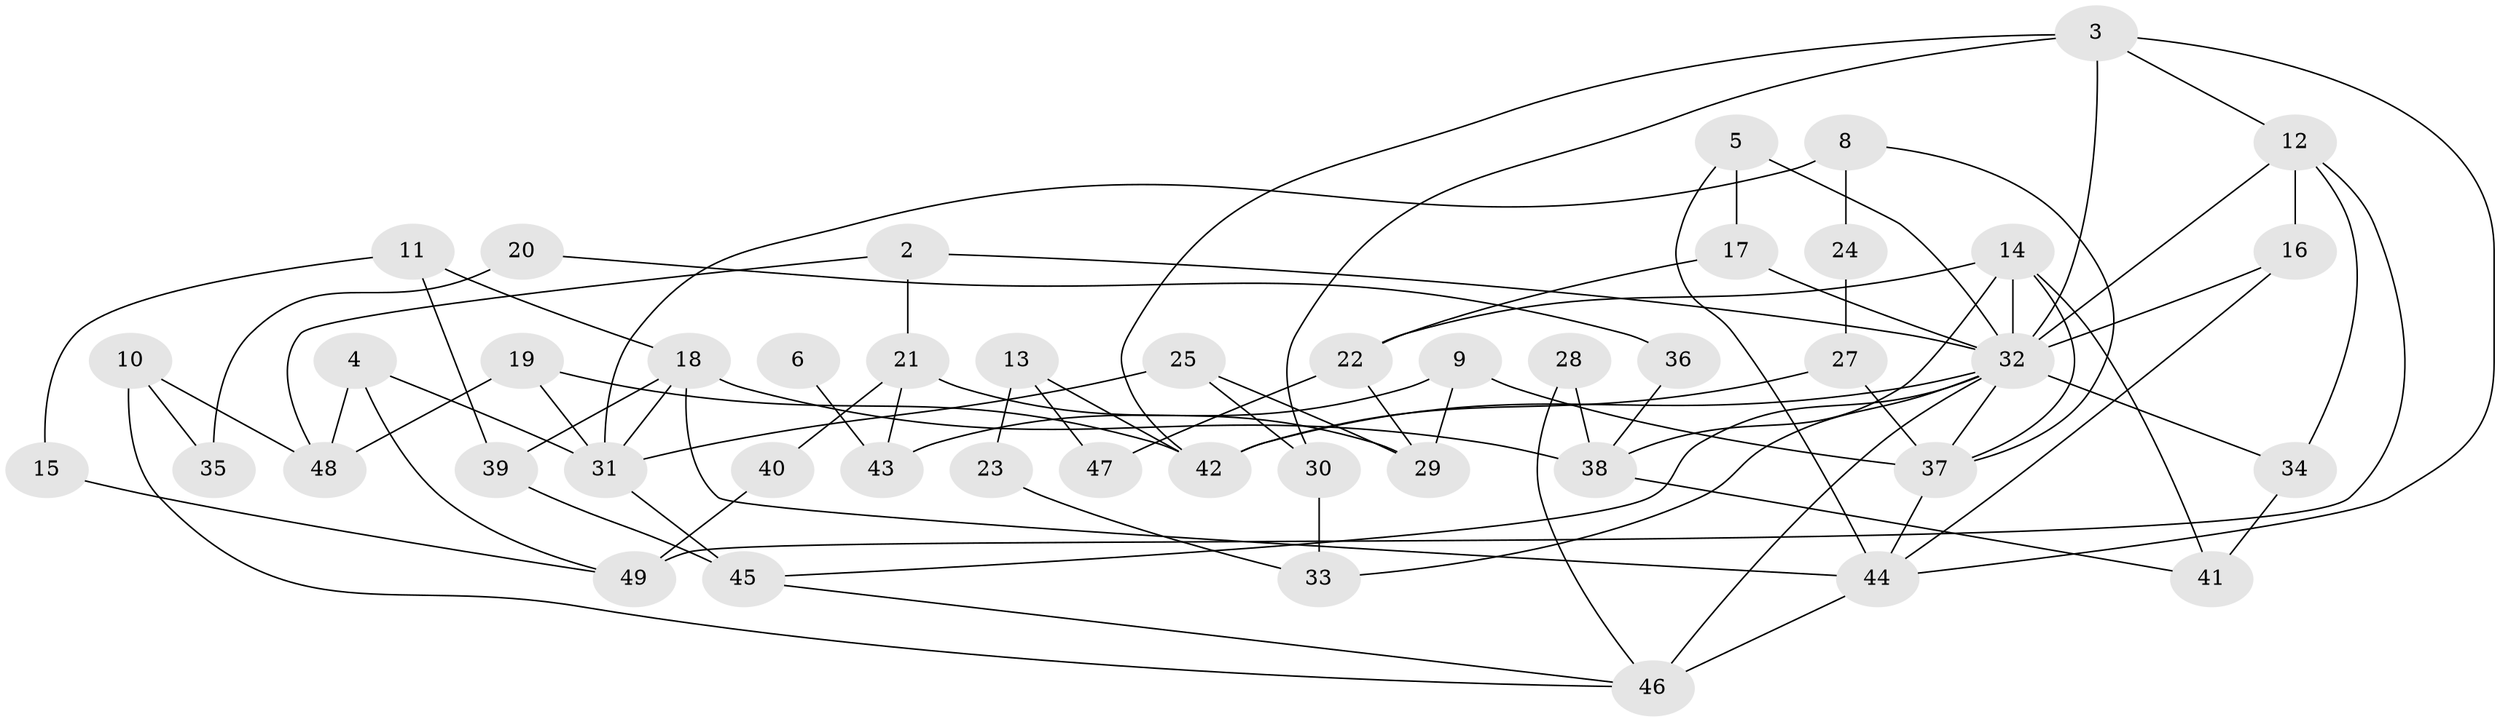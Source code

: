 // original degree distribution, {2: 0.2268041237113402, 3: 0.30927835051546393, 1: 0.15463917525773196, 4: 0.15463917525773196, 7: 0.020618556701030927, 0: 0.030927835051546393, 6: 0.030927835051546393, 5: 0.07216494845360824}
// Generated by graph-tools (version 1.1) at 2025/00/03/09/25 03:00:55]
// undirected, 46 vertices, 83 edges
graph export_dot {
graph [start="1"]
  node [color=gray90,style=filled];
  2;
  3;
  4;
  5;
  6;
  8;
  9;
  10;
  11;
  12;
  13;
  14;
  15;
  16;
  17;
  18;
  19;
  20;
  21;
  22;
  23;
  24;
  25;
  27;
  28;
  29;
  30;
  31;
  32;
  33;
  34;
  35;
  36;
  37;
  38;
  39;
  40;
  41;
  42;
  43;
  44;
  45;
  46;
  47;
  48;
  49;
  2 -- 21 [weight=1.0];
  2 -- 32 [weight=1.0];
  2 -- 48 [weight=1.0];
  3 -- 12 [weight=1.0];
  3 -- 30 [weight=1.0];
  3 -- 32 [weight=1.0];
  3 -- 42 [weight=1.0];
  3 -- 44 [weight=1.0];
  4 -- 31 [weight=1.0];
  4 -- 48 [weight=1.0];
  4 -- 49 [weight=1.0];
  5 -- 17 [weight=1.0];
  5 -- 32 [weight=1.0];
  5 -- 44 [weight=1.0];
  6 -- 43 [weight=1.0];
  8 -- 24 [weight=1.0];
  8 -- 31 [weight=1.0];
  8 -- 37 [weight=1.0];
  9 -- 29 [weight=1.0];
  9 -- 37 [weight=1.0];
  9 -- 43 [weight=1.0];
  10 -- 35 [weight=1.0];
  10 -- 46 [weight=1.0];
  10 -- 48 [weight=1.0];
  11 -- 15 [weight=1.0];
  11 -- 18 [weight=1.0];
  11 -- 39 [weight=1.0];
  12 -- 16 [weight=1.0];
  12 -- 32 [weight=1.0];
  12 -- 34 [weight=1.0];
  12 -- 49 [weight=1.0];
  13 -- 23 [weight=1.0];
  13 -- 42 [weight=1.0];
  13 -- 47 [weight=1.0];
  14 -- 22 [weight=1.0];
  14 -- 32 [weight=1.0];
  14 -- 37 [weight=1.0];
  14 -- 38 [weight=1.0];
  14 -- 41 [weight=1.0];
  15 -- 49 [weight=1.0];
  16 -- 32 [weight=1.0];
  16 -- 44 [weight=1.0];
  17 -- 22 [weight=1.0];
  17 -- 32 [weight=1.0];
  18 -- 31 [weight=1.0];
  18 -- 38 [weight=1.0];
  18 -- 39 [weight=1.0];
  18 -- 44 [weight=4.0];
  19 -- 31 [weight=1.0];
  19 -- 42 [weight=1.0];
  19 -- 48 [weight=1.0];
  20 -- 35 [weight=1.0];
  20 -- 36 [weight=1.0];
  21 -- 29 [weight=1.0];
  21 -- 40 [weight=1.0];
  21 -- 43 [weight=1.0];
  22 -- 29 [weight=1.0];
  22 -- 47 [weight=1.0];
  23 -- 33 [weight=1.0];
  24 -- 27 [weight=1.0];
  25 -- 29 [weight=1.0];
  25 -- 30 [weight=1.0];
  25 -- 31 [weight=1.0];
  27 -- 37 [weight=2.0];
  27 -- 42 [weight=1.0];
  28 -- 38 [weight=1.0];
  28 -- 46 [weight=1.0];
  30 -- 33 [weight=1.0];
  31 -- 45 [weight=2.0];
  32 -- 33 [weight=1.0];
  32 -- 34 [weight=1.0];
  32 -- 37 [weight=1.0];
  32 -- 42 [weight=1.0];
  32 -- 45 [weight=1.0];
  32 -- 46 [weight=2.0];
  34 -- 41 [weight=1.0];
  36 -- 38 [weight=1.0];
  37 -- 44 [weight=1.0];
  38 -- 41 [weight=1.0];
  39 -- 45 [weight=1.0];
  40 -- 49 [weight=2.0];
  44 -- 46 [weight=1.0];
  45 -- 46 [weight=1.0];
}
